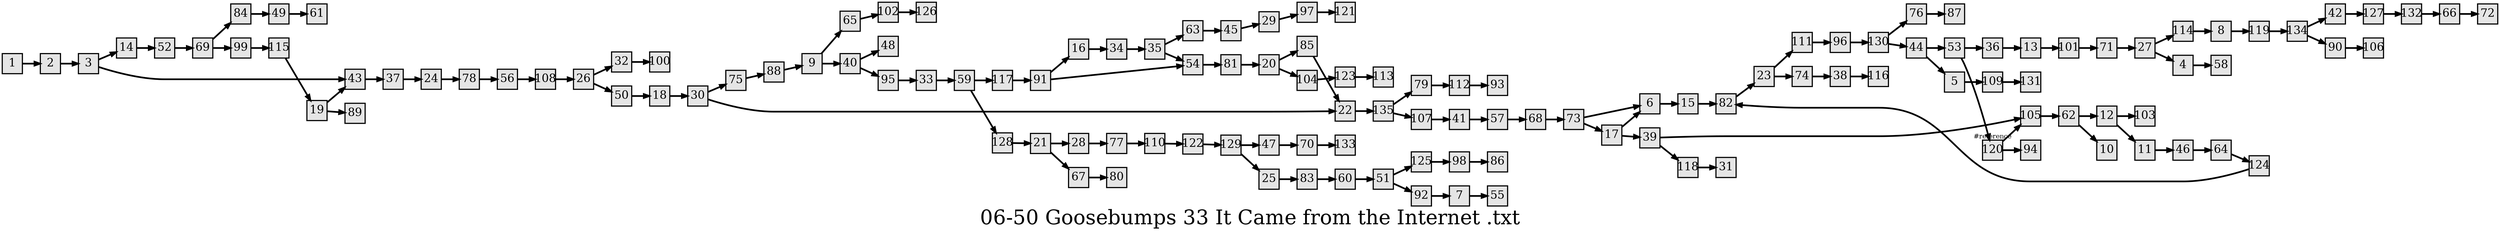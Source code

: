 digraph g{
  graph [ label="06-50 Goosebumps 33 It Came from the Internet .txt" rankdir=LR, ordering=out, fontsize=36, nodesep="0.35", ranksep="0.45"];
  node  [shape=rect, penwidth=2, fontsize=20, style=filled, fillcolor=grey90, margin="0,0", labelfloat=true, regular=true, fixedsize=true];
  edge  [labelfloat=true, penwidth=3, fontsize=12];
  1 -> 2;
  2 -> 3;
  3 -> 14;
  3 -> 43;
  4 -> 58;
  5 -> 109;
  6 -> 15;
  7 -> 55;
  8 -> 119;
  9 -> 65;
  9 -> 40;
  11 -> 46;
  12 -> 103;
  12 -> 11;
  13 -> 101;
  14 -> 52;
  15 -> 82;
  16 -> 34;
  17 -> 6;
  17 -> 39;
  18 -> 30;
  19 -> 43;
  19 -> 89;
  20 -> 85;
  20 -> 104;
  21 -> 28;
  21 -> 67;
  22 -> 135;
  23 -> 111;
  23 -> 74;
  24 -> 78;
  25 -> 83;
  26 -> 32;
  26 -> 50;
  27 -> 114;
  27 -> 4;
  28 -> 77;
  29 -> 97;
  30 -> 75;
  30 -> 22;
  32 -> 100;
  33 -> 59;
  34 -> 35;
  35 -> 63;
  35 -> 54;
  36 -> 13;
  37 -> 24;
  38 -> 116;
  39 -> 105;
  39 -> 118;
  40 -> 48;
  40 -> 95;
  41 -> 57;
  42 -> 127;
  43 -> 37;
  44 -> 53;
  44 -> 5;
  45 -> 29;
  46 -> 64;
  47 -> 70;
  49 -> 61;
  50 -> 18;
  51 -> 125;
  51 -> 92;
  52 -> 69;
  53 -> 36;
  53 -> 120;
  54 -> 81;
  56 -> 108;
  57 -> 68;
  59 -> 117;
  59 -> 128;
  60 -> 51;
  62 -> 12;
  62 -> 10;
  63 -> 45;
  64 -> 124;
  65 -> 102;
  66 -> 72;
  67 -> 80;
  68 -> 73;
  69 -> 84;
  69 -> 99;
  70 -> 133;
  71 -> 27;
  73 -> 6;
  73 -> 17;
  74 -> 38;
  75 -> 88;
  76 -> 87;
  77 -> 110;
  78 -> 56;
  79 -> 112;
  81 -> 20;
  82 -> 23;
  83 -> 60;
  84 -> 49;
  85 -> 22;
  88 -> 9;
  90 -> 106;
  91 -> 16;
  91 -> 54;
  92 -> 7;
  95 -> 33;
  96 -> 130;
  97 -> 121;
  98 -> 86;
  99 -> 115;
  110 -> 122;
  101 -> 71;
  102 -> 126;
  104 -> 123;
  105 -> 62;
  107 -> 41;
  108 -> 26;
  109 -> 131;
  111 -> 96;
  112 -> 93;
  114 -> 8;
  115 -> 19;
  117 -> 91;
  118 -> 31;
  119 -> 134;
  120 -> 105	[ xlabel="#reference" ];
  120 -> 94;
  122 -> 129;
  123 -> 113;
  124 -> 82;
  125 -> 98;
  127 -> 132;
  128 -> 21;
  129 -> 47;
  129 -> 25;
  130 -> 76;
  130 -> 44;
  132 -> 66;
  134 -> 42;
  134 -> 90;
  135 -> 79;
  135 -> 107;
  
  
  
}

